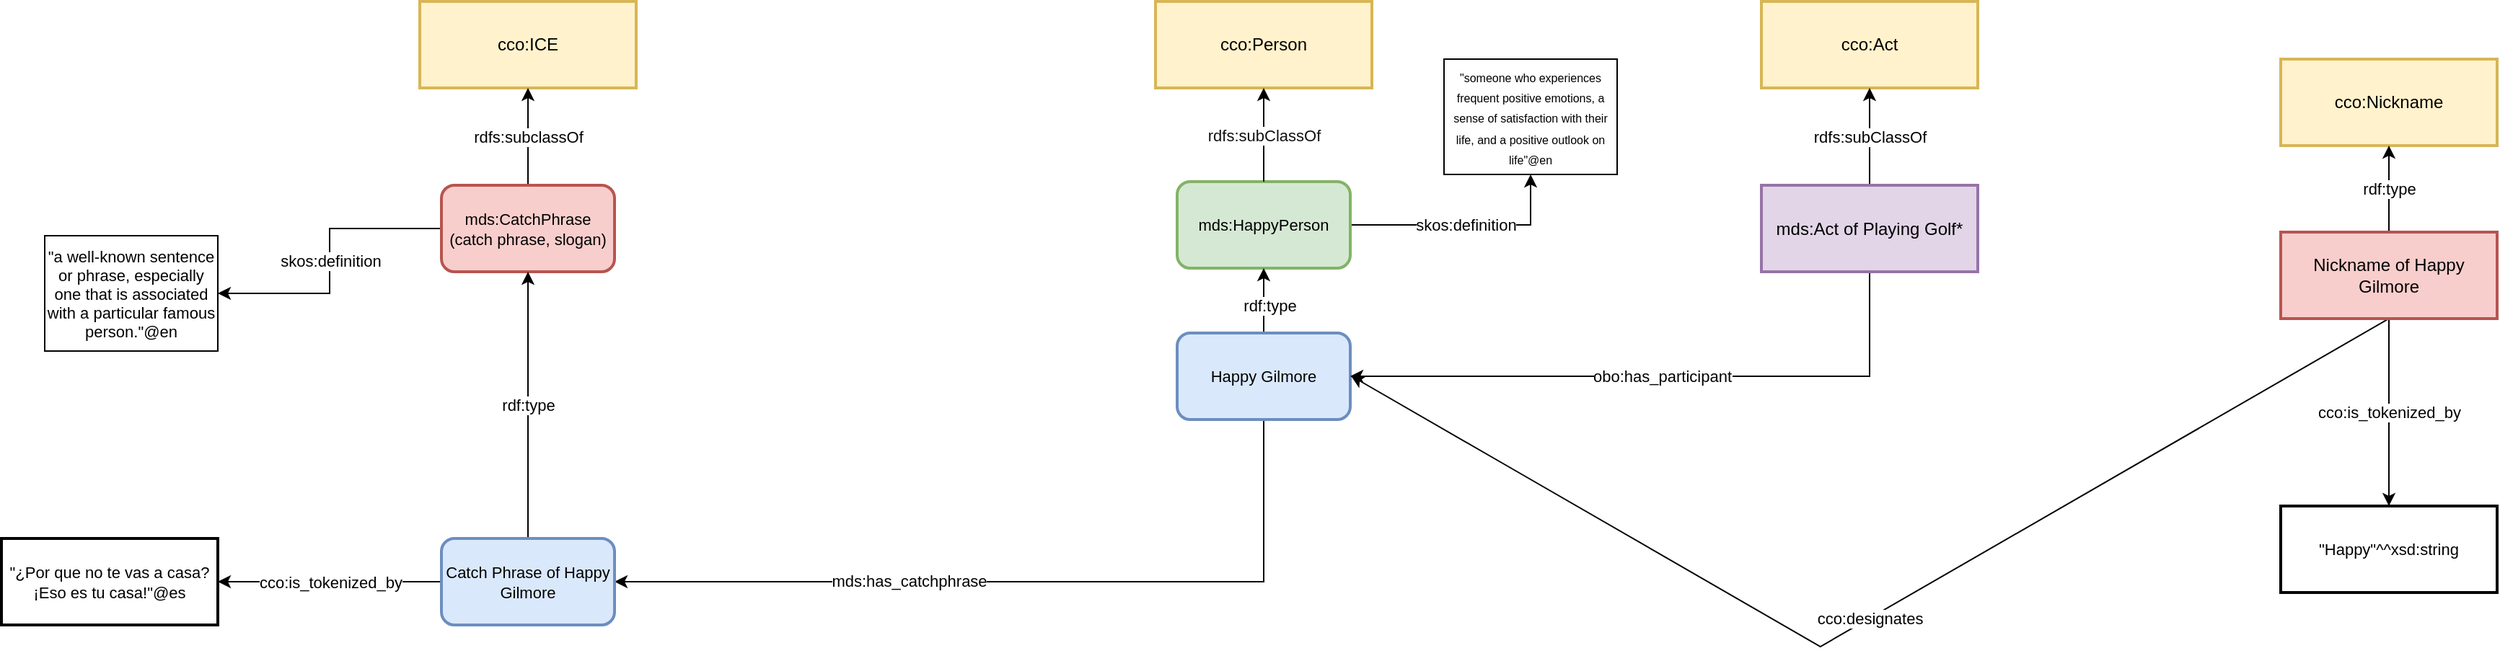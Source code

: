 <mxfile version="28.0.4">
  <diagram name="Page-1" id="lND-QSQxQTkuNe-5z4FQ">
    <mxGraphModel dx="1426" dy="859" grid="1" gridSize="10" guides="1" tooltips="1" connect="1" arrows="1" fold="1" page="0" pageScale="1" pageWidth="1600" pageHeight="1200" background="#ffffff" math="0" shadow="0">
      <root>
        <mxCell id="0" />
        <mxCell id="1" parent="0" />
        <mxCell id="pety45B3u8wGdrX-bXSJ-15" value="skos:definition" style="edgeStyle=orthogonalEdgeStyle;rounded=0;orthogonalLoop=1;jettySize=auto;html=1;exitX=1;exitY=0.5;exitDx=0;exitDy=0;entryX=0.5;entryY=1;entryDx=0;entryDy=0;" parent="1" source="pety45B3u8wGdrX-bXSJ-1" target="pety45B3u8wGdrX-bXSJ-14" edge="1">
          <mxGeometry relative="1" as="geometry" />
        </mxCell>
        <mxCell id="pety45B3u8wGdrX-bXSJ-1" value="&lt;span&gt;mds:HappyPerson&lt;/span&gt;" style="rounded=1;whiteSpace=wrap;html=1;align=center;verticalAlign=middle;fontFamily=Helvetica;fontSize=11;labelBackgroundColor=none;resizable=0;fillColor=#d5e8d4;strokeColor=#82b366;strokeWidth=2;enumerate=0;" parent="1" vertex="1">
          <mxGeometry x="1105" y="475" width="120" height="60" as="geometry" />
        </mxCell>
        <mxCell id="pety45B3u8wGdrX-bXSJ-2" value="&lt;span style=&quot;font-size: 12px;&quot;&gt;cco:Person&lt;/span&gt;" style="rounded=1;whiteSpace=wrap;html=1;align=center;verticalAlign=middle;fontFamily=Helvetica;fontSize=11;labelBackgroundColor=none;resizable=1;fillColor=#fff2cc;strokeColor=#d6b656;strokeWidth=2;arcSize=0;movable=1;rotatable=1;deletable=1;editable=1;locked=0;connectable=1;enumerate=0;" parent="1" vertex="1">
          <mxGeometry x="1090" y="350" width="150" height="60" as="geometry" />
        </mxCell>
        <mxCell id="pety45B3u8wGdrX-bXSJ-3" value="" style="endArrow=classic;html=1;rounded=0;strokeColor=#000000;fontFamily=Helvetica;fontSize=11;fontColor=#111111;labelBackgroundColor=#FFFFFF;resizable=0;entryX=0.5;entryY=1;entryDx=0;entryDy=0;exitX=0.5;exitY=0;exitDx=0;exitDy=0;enumerate=0;" parent="1" source="pety45B3u8wGdrX-bXSJ-1" target="pety45B3u8wGdrX-bXSJ-2" edge="1">
          <mxGeometry relative="1" as="geometry">
            <mxPoint x="1045" y="460" as="sourcePoint" />
            <mxPoint x="1145" y="460" as="targetPoint" />
          </mxGeometry>
        </mxCell>
        <mxCell id="pety45B3u8wGdrX-bXSJ-4" value="rdfs:subClassOf" style="edgeLabel;resizable=0;;align=center;verticalAlign=middle;html=1;labelBackgroundColor=#FFFFFF;fontColor=#111111;fontFamily=Helvetica;fontSize=11;fillColor=none;gradientColor=none;" parent="pety45B3u8wGdrX-bXSJ-3" connectable="0" vertex="1">
          <mxGeometry relative="1" as="geometry" />
        </mxCell>
        <mxCell id="pety45B3u8wGdrX-bXSJ-12" value="" style="edgeStyle=orthogonalEdgeStyle;rounded=0;orthogonalLoop=1;jettySize=auto;html=1;" parent="1" source="pety45B3u8wGdrX-bXSJ-11" target="pety45B3u8wGdrX-bXSJ-1" edge="1">
          <mxGeometry relative="1" as="geometry" />
        </mxCell>
        <mxCell id="pety45B3u8wGdrX-bXSJ-13" value="rdf:type" style="edgeLabel;html=1;align=center;verticalAlign=middle;resizable=0;points=[];" parent="pety45B3u8wGdrX-bXSJ-12" vertex="1" connectable="0">
          <mxGeometry x="-0.139" y="-4" relative="1" as="geometry">
            <mxPoint as="offset" />
          </mxGeometry>
        </mxCell>
        <mxCell id="SXdeazEO2DghoHzH-gUt-23" style="edgeStyle=orthogonalEdgeStyle;rounded=0;orthogonalLoop=1;jettySize=auto;html=1;exitX=0.5;exitY=1;exitDx=0;exitDy=0;entryX=1;entryY=0.5;entryDx=0;entryDy=0;" parent="1" source="pety45B3u8wGdrX-bXSJ-11" target="SXdeazEO2DghoHzH-gUt-15" edge="1">
          <mxGeometry relative="1" as="geometry" />
        </mxCell>
        <mxCell id="SXdeazEO2DghoHzH-gUt-24" value="mds:has_catchphrase" style="edgeLabel;html=1;align=center;verticalAlign=middle;resizable=0;points=[];" parent="SXdeazEO2DghoHzH-gUt-23" vertex="1" connectable="0">
          <mxGeometry x="0.274" y="-1" relative="1" as="geometry">
            <mxPoint as="offset" />
          </mxGeometry>
        </mxCell>
        <mxCell id="pety45B3u8wGdrX-bXSJ-11" value="&lt;span&gt;Happy Gilmore&lt;/span&gt;" style="rounded=1;whiteSpace=wrap;html=1;align=center;verticalAlign=middle;fontFamily=Helvetica;fontSize=11;labelBackgroundColor=none;resizable=0;fillColor=#dae8fc;strokeColor=#6c8ebf;strokeWidth=2;enumerate=0;" parent="1" vertex="1">
          <mxGeometry x="1105" y="580" width="120" height="60" as="geometry" />
        </mxCell>
        <mxCell id="pety45B3u8wGdrX-bXSJ-14" value="&lt;font style=&quot;font-size: 8px;&quot;&gt;&quot;&lt;font style=&quot;font-size: 8px;&quot;&gt;someone who experiences frequent positive emotions, a sense of satisfaction with their life, and a positive outlook on life&lt;/font&gt;&quot;@en&lt;/font&gt;" style="rounded=0;whiteSpace=wrap;html=1;" parent="1" vertex="1">
          <mxGeometry x="1290" y="390" width="120" height="80" as="geometry" />
        </mxCell>
        <mxCell id="pety45B3u8wGdrX-bXSJ-23" value="&lt;span style=&quot;font-size: 12px;&quot;&gt;cco:Nickname&lt;/span&gt;" style="rounded=1;whiteSpace=wrap;html=1;align=center;verticalAlign=middle;fontFamily=Helvetica;fontSize=11;labelBackgroundColor=none;resizable=1;fillColor=#fff2cc;strokeColor=#d6b656;strokeWidth=2;arcSize=0;movable=1;rotatable=1;deletable=1;editable=1;locked=0;connectable=1;enumerate=0;" parent="1" vertex="1">
          <mxGeometry x="1870" y="390" width="150" height="60" as="geometry" />
        </mxCell>
        <mxCell id="pety45B3u8wGdrX-bXSJ-30" value="rdf:type" style="edgeStyle=orthogonalEdgeStyle;rounded=0;orthogonalLoop=1;jettySize=auto;html=1;" parent="1" source="pety45B3u8wGdrX-bXSJ-26" target="pety45B3u8wGdrX-bXSJ-23" edge="1">
          <mxGeometry relative="1" as="geometry" />
        </mxCell>
        <mxCell id="pety45B3u8wGdrX-bXSJ-31" value="cco:designates" style="edgeStyle=isometricEdgeStyle;rounded=0;orthogonalLoop=1;jettySize=auto;html=1;exitX=0.5;exitY=1;exitDx=0;exitDy=0;entryX=1;entryY=0.5;entryDx=0;entryDy=0;" parent="1" source="pety45B3u8wGdrX-bXSJ-26" target="pety45B3u8wGdrX-bXSJ-11" edge="1">
          <mxGeometry relative="1" as="geometry">
            <Array as="points">
              <mxPoint x="1330" y="670" />
              <mxPoint x="1430" y="680" />
            </Array>
          </mxGeometry>
        </mxCell>
        <mxCell id="pety45B3u8wGdrX-bXSJ-33" value="cco:is_tokenized_by" style="edgeStyle=orthogonalEdgeStyle;rounded=0;orthogonalLoop=1;jettySize=auto;html=1;exitX=0.5;exitY=1;exitDx=0;exitDy=0;entryX=0.5;entryY=0;entryDx=0;entryDy=0;" parent="1" source="pety45B3u8wGdrX-bXSJ-26" target="pety45B3u8wGdrX-bXSJ-32" edge="1">
          <mxGeometry relative="1" as="geometry" />
        </mxCell>
        <mxCell id="pety45B3u8wGdrX-bXSJ-26" value="&lt;span style=&quot;font-size: 12px;&quot;&gt;Nickname of Happy Gilmore&lt;/span&gt;" style="rounded=1;whiteSpace=wrap;html=1;align=center;verticalAlign=middle;fontFamily=Helvetica;fontSize=11;labelBackgroundColor=none;resizable=1;fillColor=#f8cecc;strokeColor=#b85450;strokeWidth=2;arcSize=0;movable=1;rotatable=1;deletable=1;editable=1;locked=0;connectable=1;enumerate=0;" parent="1" vertex="1">
          <mxGeometry x="1870" y="510" width="150" height="60" as="geometry" />
        </mxCell>
        <mxCell id="pety45B3u8wGdrX-bXSJ-32" value="&quot;Happy&quot;^^xsd:string" style="rounded=1;whiteSpace=wrap;html=1;align=center;verticalAlign=middle;fontFamily=Helvetica;fontSize=11;labelBackgroundColor=none;resizable=1;strokeWidth=2;arcSize=0;movable=1;rotatable=1;deletable=1;editable=1;locked=0;connectable=1;enumerate=0;" parent="1" vertex="1">
          <mxGeometry x="1870" y="700" width="150" height="60" as="geometry" />
        </mxCell>
        <mxCell id="SXdeazEO2DghoHzH-gUt-1" value="&lt;span style=&quot;font-size: 12px;&quot;&gt;cco:ICE&lt;/span&gt;" style="rounded=1;whiteSpace=wrap;html=1;align=center;verticalAlign=middle;fontFamily=Helvetica;fontSize=11;labelBackgroundColor=none;resizable=1;fillColor=#fff2cc;strokeColor=#d6b656;strokeWidth=2;arcSize=0;movable=1;rotatable=1;deletable=1;editable=1;locked=0;connectable=1;enumerate=0;" parent="1" vertex="1">
          <mxGeometry x="580" y="350" width="150" height="60" as="geometry" />
        </mxCell>
        <mxCell id="SXdeazEO2DghoHzH-gUt-6" value="rdfs:subclassOf" style="edgeStyle=orthogonalEdgeStyle;rounded=0;orthogonalLoop=1;jettySize=auto;html=1;" parent="1" source="SXdeazEO2DghoHzH-gUt-5" target="SXdeazEO2DghoHzH-gUt-1" edge="1">
          <mxGeometry relative="1" as="geometry" />
        </mxCell>
        <mxCell id="SXdeazEO2DghoHzH-gUt-13" value="skos:definition" style="edgeStyle=orthogonalEdgeStyle;rounded=0;orthogonalLoop=1;jettySize=auto;html=1;exitX=0;exitY=0.5;exitDx=0;exitDy=0;entryX=1;entryY=0.5;entryDx=0;entryDy=0;" parent="1" source="SXdeazEO2DghoHzH-gUt-5" target="SXdeazEO2DghoHzH-gUt-7" edge="1">
          <mxGeometry relative="1" as="geometry" />
        </mxCell>
        <mxCell id="SXdeazEO2DghoHzH-gUt-5" value="&lt;span&gt;mds:CatchPhrase (catch phrase, slogan)&lt;/span&gt;" style="rounded=1;whiteSpace=wrap;html=1;align=center;verticalAlign=middle;fontFamily=Helvetica;fontSize=11;labelBackgroundColor=none;resizable=0;fillColor=#f8cecc;strokeColor=#b85450;strokeWidth=2;enumerate=0;" parent="1" vertex="1">
          <mxGeometry x="595" y="477.5" width="120" height="60" as="geometry" />
        </mxCell>
        <mxCell id="SXdeazEO2DghoHzH-gUt-7" value="&lt;span&gt;&quot;a well-known sentence or phrase, especially one that is associated with a particular famous person.&quot;@en&lt;/span&gt;" style="rounded=0;whiteSpace=wrap;html=1;fontSize=11;" parent="1" vertex="1">
          <mxGeometry x="320" y="512.5" width="120" height="80" as="geometry" />
        </mxCell>
        <mxCell id="SXdeazEO2DghoHzH-gUt-22" value="cco:is_tokenized_by" style="edgeStyle=orthogonalEdgeStyle;rounded=0;orthogonalLoop=1;jettySize=auto;html=1;" parent="1" source="SXdeazEO2DghoHzH-gUt-15" target="SXdeazEO2DghoHzH-gUt-21" edge="1">
          <mxGeometry relative="1" as="geometry" />
        </mxCell>
        <mxCell id="SXdeazEO2DghoHzH-gUt-28" value="rdf:type" style="edgeStyle=orthogonalEdgeStyle;rounded=0;orthogonalLoop=1;jettySize=auto;html=1;exitX=0.5;exitY=0;exitDx=0;exitDy=0;entryX=0.5;entryY=1;entryDx=0;entryDy=0;" parent="1" source="SXdeazEO2DghoHzH-gUt-15" target="SXdeazEO2DghoHzH-gUt-5" edge="1">
          <mxGeometry relative="1" as="geometry" />
        </mxCell>
        <mxCell id="SXdeazEO2DghoHzH-gUt-15" value="&lt;span&gt;Catch Phrase of Happy Gilmore&lt;/span&gt;" style="rounded=1;whiteSpace=wrap;html=1;align=center;verticalAlign=middle;fontFamily=Helvetica;fontSize=11;labelBackgroundColor=none;resizable=0;fillColor=#dae8fc;strokeColor=#6c8ebf;strokeWidth=2;enumerate=0;" parent="1" vertex="1">
          <mxGeometry x="595" y="722.5" width="120" height="60" as="geometry" />
        </mxCell>
        <mxCell id="SXdeazEO2DghoHzH-gUt-21" value="&quot;¿Por que no te vas a casa? ¡Eso es tu casa!&quot;@es" style="rounded=1;whiteSpace=wrap;html=1;align=center;verticalAlign=middle;fontFamily=Helvetica;fontSize=11;labelBackgroundColor=none;resizable=1;strokeWidth=2;arcSize=0;movable=1;rotatable=1;deletable=1;editable=1;locked=0;connectable=1;enumerate=0;" parent="1" vertex="1">
          <mxGeometry x="290" y="722.5" width="150" height="60" as="geometry" />
        </mxCell>
        <mxCell id="K3G7bkNG8lY27Z329QrO-1" value="&lt;span style=&quot;font-size: 12px;&quot;&gt;cco:Act&lt;/span&gt;" style="rounded=1;whiteSpace=wrap;html=1;align=center;verticalAlign=middle;fontFamily=Helvetica;fontSize=11;labelBackgroundColor=none;resizable=1;fillColor=#fff2cc;strokeColor=#d6b656;strokeWidth=2;arcSize=0;movable=1;rotatable=1;deletable=1;editable=1;locked=0;connectable=1;enumerate=0;" vertex="1" parent="1">
          <mxGeometry x="1510" y="350" width="150" height="60" as="geometry" />
        </mxCell>
        <mxCell id="K3G7bkNG8lY27Z329QrO-4" value="obo:has_participant" style="edgeStyle=orthogonalEdgeStyle;rounded=0;orthogonalLoop=1;jettySize=auto;html=1;exitX=0.5;exitY=1;exitDx=0;exitDy=0;entryX=1;entryY=0.5;entryDx=0;entryDy=0;" edge="1" parent="1" source="K3G7bkNG8lY27Z329QrO-2" target="pety45B3u8wGdrX-bXSJ-11">
          <mxGeometry relative="1" as="geometry" />
        </mxCell>
        <mxCell id="K3G7bkNG8lY27Z329QrO-5" value="rdfs:subClassOf" style="edgeStyle=orthogonalEdgeStyle;rounded=0;orthogonalLoop=1;jettySize=auto;html=1;" edge="1" parent="1" source="K3G7bkNG8lY27Z329QrO-2" target="K3G7bkNG8lY27Z329QrO-1">
          <mxGeometry relative="1" as="geometry" />
        </mxCell>
        <mxCell id="K3G7bkNG8lY27Z329QrO-2" value="&lt;span style=&quot;font-size: 12px;&quot;&gt;mds:Act of Playing Golf*&lt;/span&gt;" style="rounded=1;whiteSpace=wrap;html=1;align=center;verticalAlign=middle;fontFamily=Helvetica;fontSize=11;labelBackgroundColor=none;resizable=1;fillColor=#e1d5e7;strokeColor=#9673a6;strokeWidth=2;arcSize=0;movable=1;rotatable=1;deletable=1;editable=1;locked=0;connectable=1;enumerate=0;" vertex="1" parent="1">
          <mxGeometry x="1510" y="477.5" width="150" height="60" as="geometry" />
        </mxCell>
      </root>
    </mxGraphModel>
  </diagram>
</mxfile>
